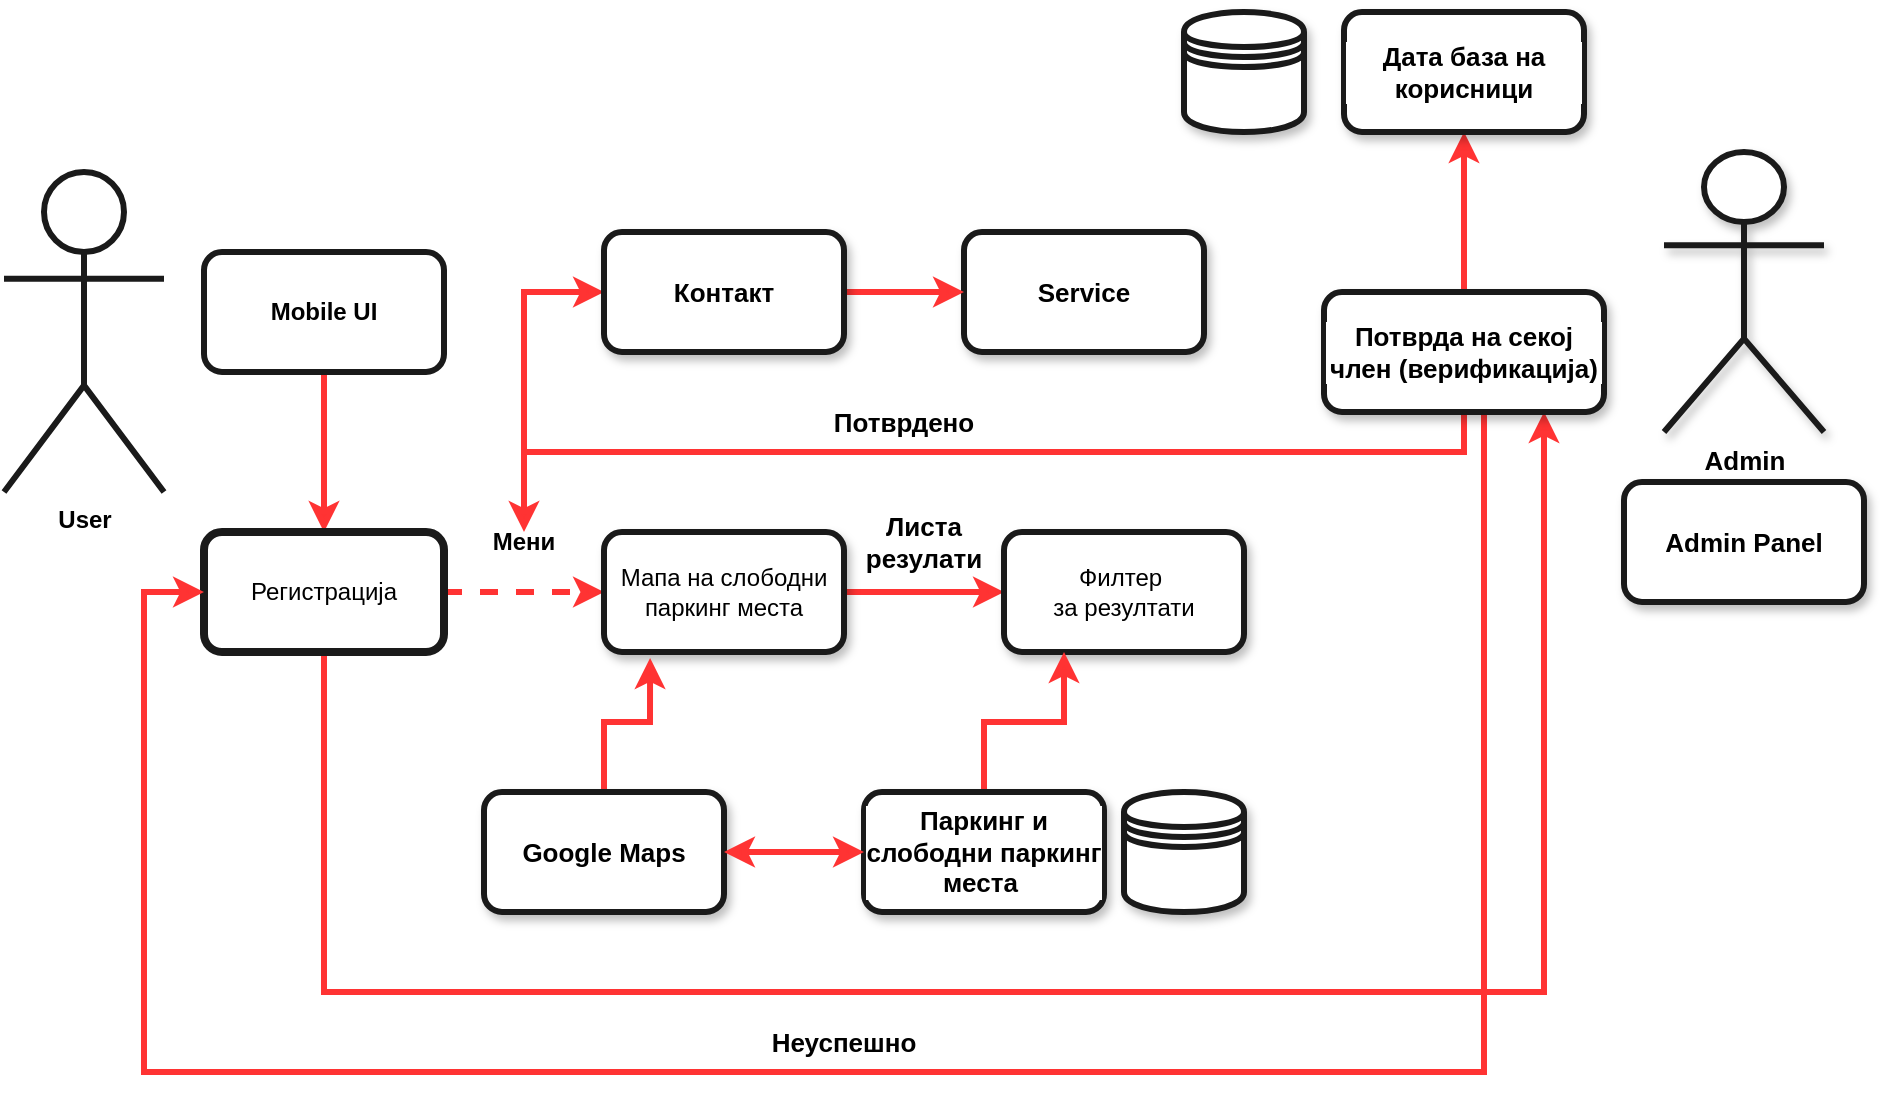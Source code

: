 <mxfile version="15.9.1" type="device"><diagram id="n4vox6nA8n6MLK3OyenN" name="Page-1"><mxGraphModel dx="1786" dy="1962" grid="1" gridSize="10" guides="1" tooltips="1" connect="1" arrows="1" fold="1" page="0" pageScale="1" pageWidth="827" pageHeight="1169" math="0" shadow="0"><root><mxCell id="0"/><mxCell id="1" parent="0"/><mxCell id="Pe3KcnhIAD34ls-Hjb4I-1" value="&lt;b&gt;User&lt;/b&gt;" style="shape=umlActor;verticalLabelPosition=bottom;verticalAlign=top;html=1;strokeColor=#1A1A1A;strokeWidth=3;" vertex="1" parent="1"><mxGeometry x="-240" y="-760" width="80" height="160" as="geometry"/></mxCell><mxCell id="Pe3KcnhIAD34ls-Hjb4I-13" value="" style="edgeStyle=orthogonalEdgeStyle;rounded=0;orthogonalLoop=1;jettySize=auto;html=1;strokeColor=#FF3333;strokeWidth=3;" edge="1" parent="1" source="Pe3KcnhIAD34ls-Hjb4I-2" target="Pe3KcnhIAD34ls-Hjb4I-7"><mxGeometry relative="1" as="geometry"/></mxCell><mxCell id="Pe3KcnhIAD34ls-Hjb4I-2" value="&lt;b&gt;Mobile UI&lt;/b&gt;" style="rounded=1;whiteSpace=wrap;html=1;strokeColor=#1A1A1A;strokeWidth=3;" vertex="1" parent="1"><mxGeometry x="-140" y="-720" width="120" height="60" as="geometry"/></mxCell><mxCell id="Pe3KcnhIAD34ls-Hjb4I-19" value="" style="edgeStyle=orthogonalEdgeStyle;rounded=0;orthogonalLoop=1;jettySize=auto;html=1;dashed=1;strokeColor=#FF3333;strokeWidth=3;" edge="1" parent="1" source="Pe3KcnhIAD34ls-Hjb4I-7" target="Pe3KcnhIAD34ls-Hjb4I-14"><mxGeometry relative="1" as="geometry"/></mxCell><mxCell id="Pe3KcnhIAD34ls-Hjb4I-52" style="edgeStyle=orthogonalEdgeStyle;rounded=0;orthogonalLoop=1;jettySize=auto;html=1;fontSize=13;strokeColor=#FF3333;strokeWidth=3;" edge="1" parent="1" source="Pe3KcnhIAD34ls-Hjb4I-7" target="Pe3KcnhIAD34ls-Hjb4I-48"><mxGeometry relative="1" as="geometry"><Array as="points"><mxPoint x="-80" y="-350"/><mxPoint x="530" y="-350"/></Array></mxGeometry></mxCell><mxCell id="Pe3KcnhIAD34ls-Hjb4I-7" value="Регистрација" style="rounded=1;whiteSpace=wrap;html=1;strokeColor=#1A1A1A;strokeWidth=4;" vertex="1" parent="1"><mxGeometry x="-140" y="-580" width="120" height="60" as="geometry"/></mxCell><mxCell id="Pe3KcnhIAD34ls-Hjb4I-22" value="" style="edgeStyle=orthogonalEdgeStyle;rounded=0;orthogonalLoop=1;jettySize=auto;html=1;fontSize=13;strokeColor=#FF3333;strokeWidth=3;" edge="1" parent="1" source="Pe3KcnhIAD34ls-Hjb4I-14" target="Pe3KcnhIAD34ls-Hjb4I-20"><mxGeometry relative="1" as="geometry"/></mxCell><mxCell id="Pe3KcnhIAD34ls-Hjb4I-14" value="Мапа на слободни паркинг места" style="rounded=1;whiteSpace=wrap;html=1;strokeColor=#1A1A1A;shadow=1;glass=0;strokeWidth=3;" vertex="1" parent="1"><mxGeometry x="60" y="-580" width="120" height="60" as="geometry"/></mxCell><mxCell id="Pe3KcnhIAD34ls-Hjb4I-20" value="Филтер&amp;nbsp;&lt;br&gt;за резултати" style="rounded=1;whiteSpace=wrap;html=1;shadow=1;glass=0;strokeColor=#1A1A1A;strokeWidth=3;" vertex="1" parent="1"><mxGeometry x="260" y="-580" width="120" height="60" as="geometry"/></mxCell><mxCell id="Pe3KcnhIAD34ls-Hjb4I-44" style="edgeStyle=orthogonalEdgeStyle;rounded=0;orthogonalLoop=1;jettySize=auto;html=1;entryX=0;entryY=0.5;entryDx=0;entryDy=0;fontSize=13;strokeColor=#FF3333;strokeWidth=3;" edge="1" parent="1" source="Pe3KcnhIAD34ls-Hjb4I-21" target="Pe3KcnhIAD34ls-Hjb4I-40"><mxGeometry relative="1" as="geometry"><Array as="points"><mxPoint x="20" y="-700"/></Array></mxGeometry></mxCell><mxCell id="Pe3KcnhIAD34ls-Hjb4I-21" value="&lt;p style=&quot;line-height: 1.9&quot;&gt;&lt;b style=&quot;background-color: rgb(255 , 255 , 255)&quot;&gt;Мени&lt;/b&gt;&lt;/p&gt;" style="text;html=1;strokeColor=none;fillColor=none;align=center;verticalAlign=middle;whiteSpace=wrap;rounded=0;shadow=1;glass=0;" vertex="1" parent="1"><mxGeometry x="-10" y="-590" width="60" height="30" as="geometry"/></mxCell><mxCell id="Pe3KcnhIAD34ls-Hjb4I-23" value="&lt;b&gt;Листа резулати&lt;/b&gt;" style="text;html=1;strokeColor=none;fillColor=none;align=center;verticalAlign=middle;whiteSpace=wrap;rounded=0;shadow=1;glass=0;labelBackgroundColor=#FFFFFF;fontSize=13;" vertex="1" parent="1"><mxGeometry x="190" y="-590" width="60" height="30" as="geometry"/></mxCell><mxCell id="Pe3KcnhIAD34ls-Hjb4I-36" value="" style="edgeStyle=orthogonalEdgeStyle;rounded=0;orthogonalLoop=1;jettySize=auto;html=1;fontSize=13;strokeColor=#FF3333;strokeWidth=3;entryX=0.25;entryY=1;entryDx=0;entryDy=0;" edge="1" parent="1" source="Pe3KcnhIAD34ls-Hjb4I-26" target="Pe3KcnhIAD34ls-Hjb4I-20"><mxGeometry relative="1" as="geometry"/></mxCell><mxCell id="Pe3KcnhIAD34ls-Hjb4I-26" value="&lt;b&gt;Паркинг и слободни паркинг места&amp;nbsp;&lt;/b&gt;" style="rounded=1;whiteSpace=wrap;html=1;shadow=1;glass=0;labelBackgroundColor=#FFFFFF;fontSize=13;strokeColor=#1A1A1A;strokeWidth=3;" vertex="1" parent="1"><mxGeometry x="190" y="-450" width="120" height="60" as="geometry"/></mxCell><mxCell id="Pe3KcnhIAD34ls-Hjb4I-31" value="" style="edgeStyle=orthogonalEdgeStyle;rounded=0;orthogonalLoop=1;jettySize=auto;html=1;fontSize=13;strokeColor=#FF3333;strokeWidth=3;entryX=0.192;entryY=1.05;entryDx=0;entryDy=0;entryPerimeter=0;" edge="1" parent="1" source="Pe3KcnhIAD34ls-Hjb4I-29" target="Pe3KcnhIAD34ls-Hjb4I-14"><mxGeometry relative="1" as="geometry"/></mxCell><mxCell id="Pe3KcnhIAD34ls-Hjb4I-29" value="&lt;b&gt;Google Maps&lt;/b&gt;" style="rounded=1;whiteSpace=wrap;html=1;shadow=1;glass=0;labelBackgroundColor=#FFFFFF;fontSize=13;strokeColor=#1A1A1A;strokeWidth=3;" vertex="1" parent="1"><mxGeometry y="-450" width="120" height="60" as="geometry"/></mxCell><mxCell id="Pe3KcnhIAD34ls-Hjb4I-32" value="&lt;b&gt;Admin&lt;/b&gt;" style="shape=umlActor;verticalLabelPosition=bottom;verticalAlign=top;html=1;shadow=1;glass=0;labelBackgroundColor=#FFFFFF;fontSize=13;strokeColor=#1A1A1A;strokeWidth=3;" vertex="1" parent="1"><mxGeometry x="590" y="-770" width="80" height="140" as="geometry"/></mxCell><mxCell id="Pe3KcnhIAD34ls-Hjb4I-33" value="&lt;b&gt;Admin Panel&lt;/b&gt;" style="rounded=1;whiteSpace=wrap;html=1;shadow=1;glass=0;labelBackgroundColor=#FFFFFF;fontSize=13;strokeColor=#1A1A1A;strokeWidth=3;" vertex="1" parent="1"><mxGeometry x="570" y="-605" width="120" height="60" as="geometry"/></mxCell><mxCell id="Pe3KcnhIAD34ls-Hjb4I-35" value="" style="shape=datastore;whiteSpace=wrap;html=1;shadow=1;glass=0;labelBackgroundColor=#FFFFFF;fontSize=13;strokeColor=#1A1A1A;strokeWidth=3;" vertex="1" parent="1"><mxGeometry x="320" y="-450" width="60" height="60" as="geometry"/></mxCell><mxCell id="Pe3KcnhIAD34ls-Hjb4I-38" value="&lt;b&gt;Service&lt;/b&gt;" style="rounded=1;whiteSpace=wrap;html=1;shadow=1;glass=0;labelBackgroundColor=#FFFFFF;fontSize=13;strokeColor=#1A1A1A;strokeWidth=3;" vertex="1" parent="1"><mxGeometry x="240" y="-730" width="120" height="60" as="geometry"/></mxCell><mxCell id="Pe3KcnhIAD34ls-Hjb4I-45" style="edgeStyle=orthogonalEdgeStyle;rounded=0;orthogonalLoop=1;jettySize=auto;html=1;fontSize=13;strokeColor=#FF3333;strokeWidth=3;" edge="1" parent="1" source="Pe3KcnhIAD34ls-Hjb4I-40" target="Pe3KcnhIAD34ls-Hjb4I-38"><mxGeometry relative="1" as="geometry"/></mxCell><mxCell id="Pe3KcnhIAD34ls-Hjb4I-40" value="&lt;b&gt;Контакт&lt;/b&gt;" style="rounded=1;whiteSpace=wrap;html=1;shadow=1;glass=0;labelBackgroundColor=#FFFFFF;fontSize=13;strokeColor=#1A1A1A;strokeWidth=3;" vertex="1" parent="1"><mxGeometry x="60" y="-730" width="120" height="60" as="geometry"/></mxCell><mxCell id="Pe3KcnhIAD34ls-Hjb4I-42" value="" style="endArrow=classic;startArrow=classic;html=1;rounded=0;fontSize=13;strokeColor=#FF3333;strokeWidth=3;exitX=1;exitY=0.5;exitDx=0;exitDy=0;" edge="1" parent="1" source="Pe3KcnhIAD34ls-Hjb4I-29" target="Pe3KcnhIAD34ls-Hjb4I-26"><mxGeometry width="50" height="50" relative="1" as="geometry"><mxPoint x="320" y="-520" as="sourcePoint"/><mxPoint x="370" y="-570" as="targetPoint"/></mxGeometry></mxCell><mxCell id="Pe3KcnhIAD34ls-Hjb4I-57" style="edgeStyle=orthogonalEdgeStyle;rounded=0;orthogonalLoop=1;jettySize=auto;html=1;fontSize=13;strokeColor=#FF3333;strokeWidth=3;" edge="1" parent="1" source="Pe3KcnhIAD34ls-Hjb4I-48" target="Pe3KcnhIAD34ls-Hjb4I-7"><mxGeometry relative="1" as="geometry"><Array as="points"><mxPoint x="500" y="-310"/><mxPoint x="-170" y="-310"/><mxPoint x="-170" y="-550"/></Array></mxGeometry></mxCell><mxCell id="Pe3KcnhIAD34ls-Hjb4I-60" style="edgeStyle=orthogonalEdgeStyle;rounded=0;orthogonalLoop=1;jettySize=auto;html=1;entryX=0.5;entryY=0.333;entryDx=0;entryDy=0;entryPerimeter=0;fontSize=13;strokeColor=#FF3333;strokeWidth=3;" edge="1" parent="1" source="Pe3KcnhIAD34ls-Hjb4I-48" target="Pe3KcnhIAD34ls-Hjb4I-21"><mxGeometry relative="1" as="geometry"><Array as="points"><mxPoint x="490" y="-620"/><mxPoint x="20" y="-620"/></Array></mxGeometry></mxCell><mxCell id="Pe3KcnhIAD34ls-Hjb4I-63" style="edgeStyle=orthogonalEdgeStyle;rounded=0;orthogonalLoop=1;jettySize=auto;html=1;entryX=0.5;entryY=1;entryDx=0;entryDy=0;fontSize=13;strokeColor=#FF3333;strokeWidth=3;" edge="1" parent="1" source="Pe3KcnhIAD34ls-Hjb4I-48" target="Pe3KcnhIAD34ls-Hjb4I-51"><mxGeometry relative="1" as="geometry"/></mxCell><mxCell id="Pe3KcnhIAD34ls-Hjb4I-48" value="&lt;b&gt;Потврда на секој член (верификација)&lt;/b&gt;" style="rounded=1;whiteSpace=wrap;html=1;shadow=1;glass=0;labelBackgroundColor=#FFFFFF;fontSize=13;strokeColor=#1A1A1A;strokeWidth=3;" vertex="1" parent="1"><mxGeometry x="420" y="-700" width="140" height="60" as="geometry"/></mxCell><mxCell id="Pe3KcnhIAD34ls-Hjb4I-51" value="&lt;b&gt;Дата база на корисници&lt;/b&gt;" style="rounded=1;whiteSpace=wrap;html=1;shadow=1;glass=0;labelBackgroundColor=#FFFFFF;fontSize=13;strokeColor=#1A1A1A;strokeWidth=3;" vertex="1" parent="1"><mxGeometry x="430" y="-840" width="120" height="60" as="geometry"/></mxCell><mxCell id="Pe3KcnhIAD34ls-Hjb4I-54" value="&lt;b&gt;Потврдено&lt;/b&gt;" style="text;html=1;strokeColor=none;fillColor=none;align=center;verticalAlign=middle;whiteSpace=wrap;rounded=0;shadow=1;glass=0;labelBackgroundColor=#FFFFFF;fontSize=13;" vertex="1" parent="1"><mxGeometry x="180" y="-650" width="60" height="30" as="geometry"/></mxCell><mxCell id="Pe3KcnhIAD34ls-Hjb4I-61" value="&lt;b&gt;Неуспешно&lt;/b&gt;" style="text;html=1;strokeColor=none;fillColor=none;align=center;verticalAlign=middle;whiteSpace=wrap;rounded=0;shadow=1;glass=0;labelBackgroundColor=#FFFFFF;fontSize=13;" vertex="1" parent="1"><mxGeometry x="150" y="-340" width="60" height="30" as="geometry"/></mxCell><mxCell id="Pe3KcnhIAD34ls-Hjb4I-62" value="" style="shape=datastore;whiteSpace=wrap;html=1;shadow=1;glass=0;labelBackgroundColor=#FFFFFF;fontSize=13;strokeColor=#1A1A1A;strokeWidth=3;" vertex="1" parent="1"><mxGeometry x="350" y="-840" width="60" height="60" as="geometry"/></mxCell></root></mxGraphModel></diagram></mxfile>